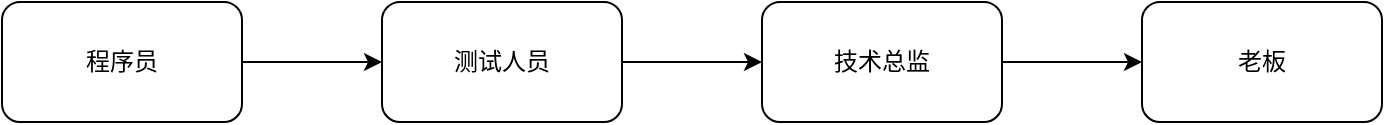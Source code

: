 <mxfile version="10.7.1" type="device"><diagram id="GevgVDzo7l6vIelc29ke" name="第 1 页"><mxGraphModel dx="1394" dy="824" grid="1" gridSize="10" guides="1" tooltips="1" connect="1" arrows="1" fold="1" page="1" pageScale="1" pageWidth="827" pageHeight="1169" math="0" shadow="0"><root><mxCell id="0"/><mxCell id="1" parent="0"/><mxCell id="zQT6yaw23_2DT28Q53a8-5" style="edgeStyle=orthogonalEdgeStyle;rounded=0;orthogonalLoop=1;jettySize=auto;html=1;exitX=1;exitY=0.5;exitDx=0;exitDy=0;entryX=0;entryY=0.5;entryDx=0;entryDy=0;" edge="1" parent="1" source="zQT6yaw23_2DT28Q53a8-1" target="zQT6yaw23_2DT28Q53a8-2"><mxGeometry relative="1" as="geometry"/></mxCell><mxCell id="zQT6yaw23_2DT28Q53a8-1" value="程序员" style="rounded=1;whiteSpace=wrap;html=1;" vertex="1" parent="1"><mxGeometry x="120" y="240" width="120" height="60" as="geometry"/></mxCell><mxCell id="zQT6yaw23_2DT28Q53a8-6" style="edgeStyle=orthogonalEdgeStyle;rounded=0;orthogonalLoop=1;jettySize=auto;html=1;exitX=1;exitY=0.5;exitDx=0;exitDy=0;entryX=0;entryY=0.5;entryDx=0;entryDy=0;" edge="1" parent="1" source="zQT6yaw23_2DT28Q53a8-2" target="zQT6yaw23_2DT28Q53a8-3"><mxGeometry relative="1" as="geometry"/></mxCell><mxCell id="zQT6yaw23_2DT28Q53a8-2" value="测试人员" style="rounded=1;whiteSpace=wrap;html=1;" vertex="1" parent="1"><mxGeometry x="310" y="240" width="120" height="60" as="geometry"/></mxCell><mxCell id="zQT6yaw23_2DT28Q53a8-7" style="edgeStyle=orthogonalEdgeStyle;rounded=0;orthogonalLoop=1;jettySize=auto;html=1;exitX=1;exitY=0.5;exitDx=0;exitDy=0;" edge="1" parent="1" source="zQT6yaw23_2DT28Q53a8-3" target="zQT6yaw23_2DT28Q53a8-4"><mxGeometry relative="1" as="geometry"/></mxCell><mxCell id="zQT6yaw23_2DT28Q53a8-3" value="技术总监" style="rounded=1;whiteSpace=wrap;html=1;" vertex="1" parent="1"><mxGeometry x="500" y="240" width="120" height="60" as="geometry"/></mxCell><mxCell id="zQT6yaw23_2DT28Q53a8-4" value="老板" style="rounded=1;whiteSpace=wrap;html=1;" vertex="1" parent="1"><mxGeometry x="690" y="240" width="120" height="60" as="geometry"/></mxCell></root></mxGraphModel></diagram></mxfile>